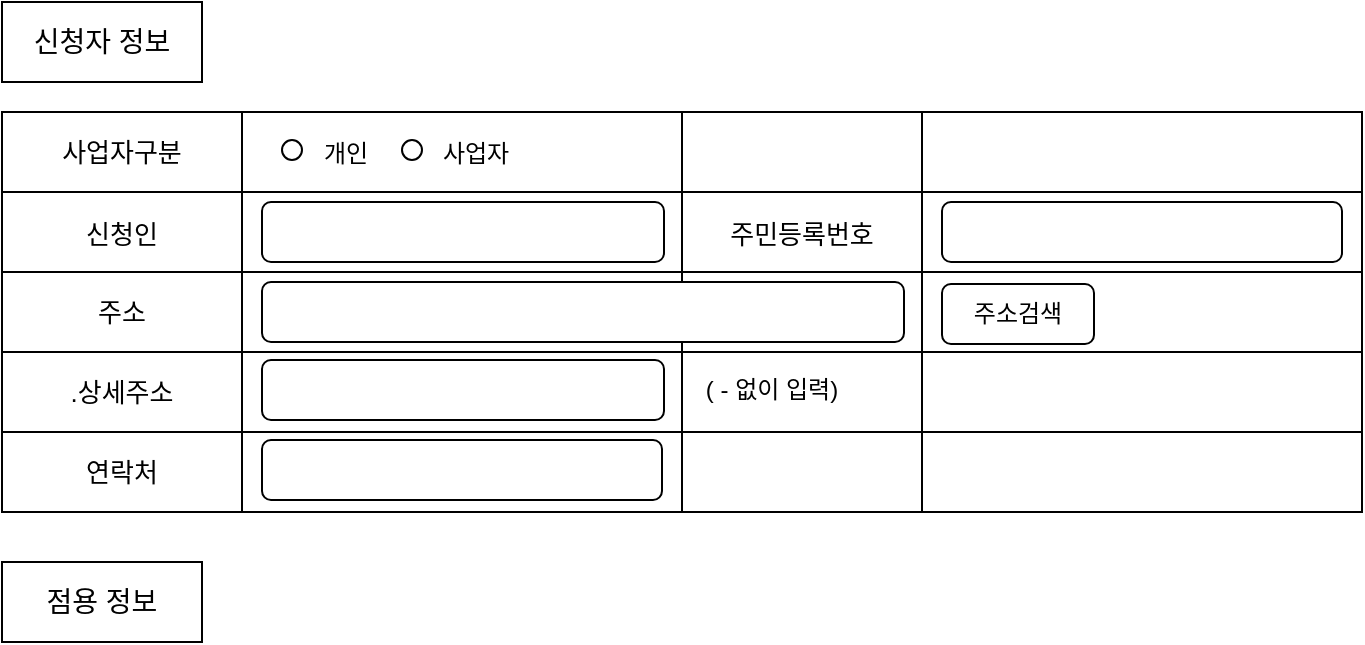 <mxfile version="26.0.12">
  <diagram name="페이지-1" id="Z5SjWWctEkPzR7hkQfwB">
    <mxGraphModel dx="1434" dy="780" grid="1" gridSize="10" guides="1" tooltips="1" connect="1" arrows="1" fold="1" page="1" pageScale="1" pageWidth="827" pageHeight="1169" math="0" shadow="0">
      <root>
        <mxCell id="0" />
        <mxCell id="1" parent="0" />
        <mxCell id="gpAN5RRWkUEyHtBk9evE-2" value="신청자 정보" style="rounded=0;whiteSpace=wrap;html=1;fontSize=14;" vertex="1" parent="1">
          <mxGeometry x="120" y="160" width="100" height="40" as="geometry" />
        </mxCell>
        <mxCell id="gpAN5RRWkUEyHtBk9evE-5" value="" style="shape=table;startSize=0;container=1;collapsible=0;childLayout=tableLayout;fontSize=12;" vertex="1" parent="1">
          <mxGeometry x="120" y="215" width="680" height="200" as="geometry" />
        </mxCell>
        <mxCell id="gpAN5RRWkUEyHtBk9evE-35" style="shape=tableRow;horizontal=0;startSize=0;swimlaneHead=0;swimlaneBody=0;strokeColor=inherit;top=0;left=0;bottom=0;right=0;collapsible=0;dropTarget=0;fillColor=none;points=[[0,0.5],[1,0.5]];portConstraint=eastwest;fontSize=16;" vertex="1" parent="gpAN5RRWkUEyHtBk9evE-5">
          <mxGeometry width="680" height="40" as="geometry" />
        </mxCell>
        <mxCell id="gpAN5RRWkUEyHtBk9evE-36" value="사업자구분" style="shape=partialRectangle;html=1;whiteSpace=wrap;connectable=0;strokeColor=inherit;overflow=hidden;fillColor=none;top=0;left=0;bottom=0;right=0;pointerEvents=1;fontSize=13;" vertex="1" parent="gpAN5RRWkUEyHtBk9evE-35">
          <mxGeometry width="120" height="40" as="geometry">
            <mxRectangle width="120" height="40" as="alternateBounds" />
          </mxGeometry>
        </mxCell>
        <mxCell id="gpAN5RRWkUEyHtBk9evE-37" style="shape=partialRectangle;html=1;whiteSpace=wrap;connectable=0;strokeColor=inherit;overflow=hidden;fillColor=none;top=0;left=0;bottom=0;right=0;pointerEvents=1;fontSize=13;" vertex="1" parent="gpAN5RRWkUEyHtBk9evE-35">
          <mxGeometry x="120" width="220" height="40" as="geometry">
            <mxRectangle width="220" height="40" as="alternateBounds" />
          </mxGeometry>
        </mxCell>
        <mxCell id="gpAN5RRWkUEyHtBk9evE-38" style="shape=partialRectangle;html=1;whiteSpace=wrap;connectable=0;strokeColor=inherit;overflow=hidden;fillColor=none;top=0;left=0;bottom=0;right=0;pointerEvents=1;fontSize=16;" vertex="1" parent="gpAN5RRWkUEyHtBk9evE-35">
          <mxGeometry x="340" width="120" height="40" as="geometry">
            <mxRectangle width="120" height="40" as="alternateBounds" />
          </mxGeometry>
        </mxCell>
        <mxCell id="gpAN5RRWkUEyHtBk9evE-39" style="shape=partialRectangle;html=1;whiteSpace=wrap;connectable=0;strokeColor=inherit;overflow=hidden;fillColor=none;top=0;left=0;bottom=0;right=0;pointerEvents=1;fontSize=16;" vertex="1" parent="gpAN5RRWkUEyHtBk9evE-35">
          <mxGeometry x="460" width="220" height="40" as="geometry">
            <mxRectangle width="220" height="40" as="alternateBounds" />
          </mxGeometry>
        </mxCell>
        <mxCell id="gpAN5RRWkUEyHtBk9evE-6" value="" style="shape=tableRow;horizontal=0;startSize=0;swimlaneHead=0;swimlaneBody=0;strokeColor=inherit;top=0;left=0;bottom=0;right=0;collapsible=0;dropTarget=0;fillColor=none;points=[[0,0.5],[1,0.5]];portConstraint=eastwest;fontSize=16;" vertex="1" parent="gpAN5RRWkUEyHtBk9evE-5">
          <mxGeometry y="40" width="680" height="40" as="geometry" />
        </mxCell>
        <mxCell id="gpAN5RRWkUEyHtBk9evE-7" value="&lt;font style=&quot;font-size: 13px;&quot;&gt;신청인&lt;/font&gt;" style="shape=partialRectangle;html=1;whiteSpace=wrap;connectable=0;strokeColor=inherit;overflow=hidden;fillColor=none;top=0;left=0;bottom=0;right=0;pointerEvents=1;fontSize=16;" vertex="1" parent="gpAN5RRWkUEyHtBk9evE-6">
          <mxGeometry width="120" height="40" as="geometry">
            <mxRectangle width="120" height="40" as="alternateBounds" />
          </mxGeometry>
        </mxCell>
        <mxCell id="gpAN5RRWkUEyHtBk9evE-8" value="" style="shape=partialRectangle;html=1;whiteSpace=wrap;connectable=0;strokeColor=inherit;overflow=hidden;fillColor=none;top=0;left=0;bottom=0;right=0;pointerEvents=1;fontSize=13;" vertex="1" parent="gpAN5RRWkUEyHtBk9evE-6">
          <mxGeometry x="120" width="220" height="40" as="geometry">
            <mxRectangle width="220" height="40" as="alternateBounds" />
          </mxGeometry>
        </mxCell>
        <mxCell id="gpAN5RRWkUEyHtBk9evE-9" value="&lt;font style=&quot;font-size: 13px;&quot;&gt;주민등록번호&lt;/font&gt;" style="shape=partialRectangle;html=1;whiteSpace=wrap;connectable=0;strokeColor=inherit;overflow=hidden;fillColor=none;top=0;left=0;bottom=0;right=0;pointerEvents=1;fontSize=16;" vertex="1" parent="gpAN5RRWkUEyHtBk9evE-6">
          <mxGeometry x="340" width="120" height="40" as="geometry">
            <mxRectangle width="120" height="40" as="alternateBounds" />
          </mxGeometry>
        </mxCell>
        <mxCell id="gpAN5RRWkUEyHtBk9evE-18" style="shape=partialRectangle;html=1;whiteSpace=wrap;connectable=0;strokeColor=inherit;overflow=hidden;fillColor=none;top=0;left=0;bottom=0;right=0;pointerEvents=1;fontSize=16;" vertex="1" parent="gpAN5RRWkUEyHtBk9evE-6">
          <mxGeometry x="460" width="220" height="40" as="geometry">
            <mxRectangle width="220" height="40" as="alternateBounds" />
          </mxGeometry>
        </mxCell>
        <mxCell id="gpAN5RRWkUEyHtBk9evE-10" value="" style="shape=tableRow;horizontal=0;startSize=0;swimlaneHead=0;swimlaneBody=0;strokeColor=inherit;top=0;left=0;bottom=0;right=0;collapsible=0;dropTarget=0;fillColor=none;points=[[0,0.5],[1,0.5]];portConstraint=eastwest;fontSize=16;" vertex="1" parent="gpAN5RRWkUEyHtBk9evE-5">
          <mxGeometry y="80" width="680" height="40" as="geometry" />
        </mxCell>
        <mxCell id="gpAN5RRWkUEyHtBk9evE-11" value="주소" style="shape=partialRectangle;html=1;whiteSpace=wrap;connectable=0;strokeColor=inherit;overflow=hidden;fillColor=none;top=0;left=0;bottom=0;right=0;pointerEvents=1;fontSize=13;" vertex="1" parent="gpAN5RRWkUEyHtBk9evE-10">
          <mxGeometry width="120" height="40" as="geometry">
            <mxRectangle width="120" height="40" as="alternateBounds" />
          </mxGeometry>
        </mxCell>
        <mxCell id="gpAN5RRWkUEyHtBk9evE-12" value="" style="shape=partialRectangle;html=1;whiteSpace=wrap;connectable=0;strokeColor=inherit;overflow=hidden;fillColor=none;top=0;left=0;bottom=0;right=0;pointerEvents=1;fontSize=13;" vertex="1" parent="gpAN5RRWkUEyHtBk9evE-10">
          <mxGeometry x="120" width="220" height="40" as="geometry">
            <mxRectangle width="220" height="40" as="alternateBounds" />
          </mxGeometry>
        </mxCell>
        <mxCell id="gpAN5RRWkUEyHtBk9evE-13" value="" style="shape=partialRectangle;html=1;whiteSpace=wrap;connectable=0;strokeColor=inherit;overflow=hidden;fillColor=none;top=0;left=0;bottom=0;right=0;pointerEvents=1;fontSize=13;" vertex="1" parent="gpAN5RRWkUEyHtBk9evE-10">
          <mxGeometry x="340" width="120" height="40" as="geometry">
            <mxRectangle width="120" height="40" as="alternateBounds" />
          </mxGeometry>
        </mxCell>
        <mxCell id="gpAN5RRWkUEyHtBk9evE-19" style="shape=partialRectangle;html=1;whiteSpace=wrap;connectable=0;strokeColor=inherit;overflow=hidden;fillColor=none;top=0;left=0;bottom=0;right=0;pointerEvents=1;fontSize=13;" vertex="1" parent="gpAN5RRWkUEyHtBk9evE-10">
          <mxGeometry x="460" width="220" height="40" as="geometry">
            <mxRectangle width="220" height="40" as="alternateBounds" />
          </mxGeometry>
        </mxCell>
        <mxCell id="gpAN5RRWkUEyHtBk9evE-14" value="" style="shape=tableRow;horizontal=0;startSize=0;swimlaneHead=0;swimlaneBody=0;strokeColor=inherit;top=0;left=0;bottom=0;right=0;collapsible=0;dropTarget=0;fillColor=none;points=[[0,0.5],[1,0.5]];portConstraint=eastwest;fontSize=16;" vertex="1" parent="gpAN5RRWkUEyHtBk9evE-5">
          <mxGeometry y="120" width="680" height="40" as="geometry" />
        </mxCell>
        <mxCell id="gpAN5RRWkUEyHtBk9evE-15" value=".상세주소" style="shape=partialRectangle;html=1;whiteSpace=wrap;connectable=0;strokeColor=inherit;overflow=hidden;fillColor=none;top=0;left=0;bottom=0;right=0;pointerEvents=1;fontSize=13;" vertex="1" parent="gpAN5RRWkUEyHtBk9evE-14">
          <mxGeometry width="120" height="40" as="geometry">
            <mxRectangle width="120" height="40" as="alternateBounds" />
          </mxGeometry>
        </mxCell>
        <mxCell id="gpAN5RRWkUEyHtBk9evE-16" value="" style="shape=partialRectangle;html=1;whiteSpace=wrap;connectable=0;strokeColor=inherit;overflow=hidden;fillColor=none;top=0;left=0;bottom=0;right=0;pointerEvents=1;fontSize=13;" vertex="1" parent="gpAN5RRWkUEyHtBk9evE-14">
          <mxGeometry x="120" width="220" height="40" as="geometry">
            <mxRectangle width="220" height="40" as="alternateBounds" />
          </mxGeometry>
        </mxCell>
        <mxCell id="gpAN5RRWkUEyHtBk9evE-17" value="" style="shape=partialRectangle;html=1;whiteSpace=wrap;connectable=0;strokeColor=inherit;overflow=hidden;fillColor=none;top=0;left=0;bottom=0;right=0;pointerEvents=1;fontSize=13;" vertex="1" parent="gpAN5RRWkUEyHtBk9evE-14">
          <mxGeometry x="340" width="120" height="40" as="geometry">
            <mxRectangle width="120" height="40" as="alternateBounds" />
          </mxGeometry>
        </mxCell>
        <mxCell id="gpAN5RRWkUEyHtBk9evE-20" style="shape=partialRectangle;html=1;whiteSpace=wrap;connectable=0;strokeColor=inherit;overflow=hidden;fillColor=none;top=0;left=0;bottom=0;right=0;pointerEvents=1;fontSize=13;" vertex="1" parent="gpAN5RRWkUEyHtBk9evE-14">
          <mxGeometry x="460" width="220" height="40" as="geometry">
            <mxRectangle width="220" height="40" as="alternateBounds" />
          </mxGeometry>
        </mxCell>
        <mxCell id="gpAN5RRWkUEyHtBk9evE-28" style="shape=tableRow;horizontal=0;startSize=0;swimlaneHead=0;swimlaneBody=0;strokeColor=inherit;top=0;left=0;bottom=0;right=0;collapsible=0;dropTarget=0;fillColor=none;points=[[0,0.5],[1,0.5]];portConstraint=eastwest;fontSize=16;" vertex="1" parent="gpAN5RRWkUEyHtBk9evE-5">
          <mxGeometry y="160" width="680" height="40" as="geometry" />
        </mxCell>
        <mxCell id="gpAN5RRWkUEyHtBk9evE-29" value="연락처" style="shape=partialRectangle;html=1;whiteSpace=wrap;connectable=0;strokeColor=inherit;overflow=hidden;fillColor=none;top=0;left=0;bottom=0;right=0;pointerEvents=1;fontSize=13;" vertex="1" parent="gpAN5RRWkUEyHtBk9evE-28">
          <mxGeometry width="120" height="40" as="geometry">
            <mxRectangle width="120" height="40" as="alternateBounds" />
          </mxGeometry>
        </mxCell>
        <mxCell id="gpAN5RRWkUEyHtBk9evE-30" style="shape=partialRectangle;html=1;whiteSpace=wrap;connectable=0;strokeColor=inherit;overflow=hidden;fillColor=none;top=0;left=0;bottom=0;right=0;pointerEvents=1;fontSize=13;" vertex="1" parent="gpAN5RRWkUEyHtBk9evE-28">
          <mxGeometry x="120" width="220" height="40" as="geometry">
            <mxRectangle width="220" height="40" as="alternateBounds" />
          </mxGeometry>
        </mxCell>
        <mxCell id="gpAN5RRWkUEyHtBk9evE-31" style="shape=partialRectangle;html=1;whiteSpace=wrap;connectable=0;strokeColor=inherit;overflow=hidden;fillColor=none;top=0;left=0;bottom=0;right=0;pointerEvents=1;fontSize=13;" vertex="1" parent="gpAN5RRWkUEyHtBk9evE-28">
          <mxGeometry x="340" width="120" height="40" as="geometry">
            <mxRectangle width="120" height="40" as="alternateBounds" />
          </mxGeometry>
        </mxCell>
        <mxCell id="gpAN5RRWkUEyHtBk9evE-32" style="shape=partialRectangle;html=1;whiteSpace=wrap;connectable=0;strokeColor=inherit;overflow=hidden;fillColor=none;top=0;left=0;bottom=0;right=0;pointerEvents=1;fontSize=13;" vertex="1" parent="gpAN5RRWkUEyHtBk9evE-28">
          <mxGeometry x="460" width="220" height="40" as="geometry">
            <mxRectangle width="220" height="40" as="alternateBounds" />
          </mxGeometry>
        </mxCell>
        <mxCell id="gpAN5RRWkUEyHtBk9evE-21" value="&lt;div&gt;&lt;br&gt;&lt;/div&gt;" style="rounded=1;whiteSpace=wrap;html=1;" vertex="1" parent="1">
          <mxGeometry x="590" y="260" width="200" height="30" as="geometry" />
        </mxCell>
        <mxCell id="gpAN5RRWkUEyHtBk9evE-22" value="&lt;div&gt;&lt;br&gt;&lt;/div&gt;" style="rounded=1;whiteSpace=wrap;html=1;" vertex="1" parent="1">
          <mxGeometry x="250" y="379" width="200" height="30" as="geometry" />
        </mxCell>
        <mxCell id="gpAN5RRWkUEyHtBk9evE-25" value="&lt;div&gt;&lt;br&gt;&lt;/div&gt;" style="rounded=1;whiteSpace=wrap;html=1;" vertex="1" parent="1">
          <mxGeometry x="250" y="300" width="321" height="30" as="geometry" />
        </mxCell>
        <mxCell id="gpAN5RRWkUEyHtBk9evE-26" value="주소검색" style="rounded=1;whiteSpace=wrap;html=1;" vertex="1" parent="1">
          <mxGeometry x="590" y="301" width="76" height="30" as="geometry" />
        </mxCell>
        <mxCell id="gpAN5RRWkUEyHtBk9evE-27" value="&lt;div&gt;&lt;br&gt;&lt;/div&gt;" style="rounded=1;whiteSpace=wrap;html=1;" vertex="1" parent="1">
          <mxGeometry x="250" y="260" width="201" height="30" as="geometry" />
        </mxCell>
        <mxCell id="gpAN5RRWkUEyHtBk9evE-33" value="&lt;div&gt;&lt;br&gt;&lt;/div&gt;" style="rounded=1;whiteSpace=wrap;html=1;" vertex="1" parent="1">
          <mxGeometry x="250" y="339" width="201" height="30" as="geometry" />
        </mxCell>
        <mxCell id="gpAN5RRWkUEyHtBk9evE-34" value="( - 없이 입력)" style="text;html=1;align=center;verticalAlign=middle;whiteSpace=wrap;rounded=0;" vertex="1" parent="1">
          <mxGeometry x="460" y="339" width="90" height="30" as="geometry" />
        </mxCell>
        <mxCell id="gpAN5RRWkUEyHtBk9evE-41" value="" style="ellipse;whiteSpace=wrap;html=1;aspect=fixed;" vertex="1" parent="1">
          <mxGeometry x="260" y="229" width="10" height="10" as="geometry" />
        </mxCell>
        <mxCell id="gpAN5RRWkUEyHtBk9evE-42" value="개인" style="text;html=1;align=center;verticalAlign=middle;whiteSpace=wrap;rounded=0;" vertex="1" parent="1">
          <mxGeometry x="272" y="226" width="40" height="20" as="geometry" />
        </mxCell>
        <mxCell id="gpAN5RRWkUEyHtBk9evE-43" value="" style="ellipse;whiteSpace=wrap;html=1;aspect=fixed;" vertex="1" parent="1">
          <mxGeometry x="320" y="229" width="10" height="10" as="geometry" />
        </mxCell>
        <mxCell id="gpAN5RRWkUEyHtBk9evE-45" value="사업자" style="text;html=1;align=center;verticalAlign=middle;whiteSpace=wrap;rounded=0;" vertex="1" parent="1">
          <mxGeometry x="337" y="226" width="40" height="20" as="geometry" />
        </mxCell>
        <mxCell id="gpAN5RRWkUEyHtBk9evE-46" value="점용 정보" style="rounded=0;whiteSpace=wrap;html=1;fontSize=14;" vertex="1" parent="1">
          <mxGeometry x="120" y="440" width="100" height="40" as="geometry" />
        </mxCell>
      </root>
    </mxGraphModel>
  </diagram>
</mxfile>
